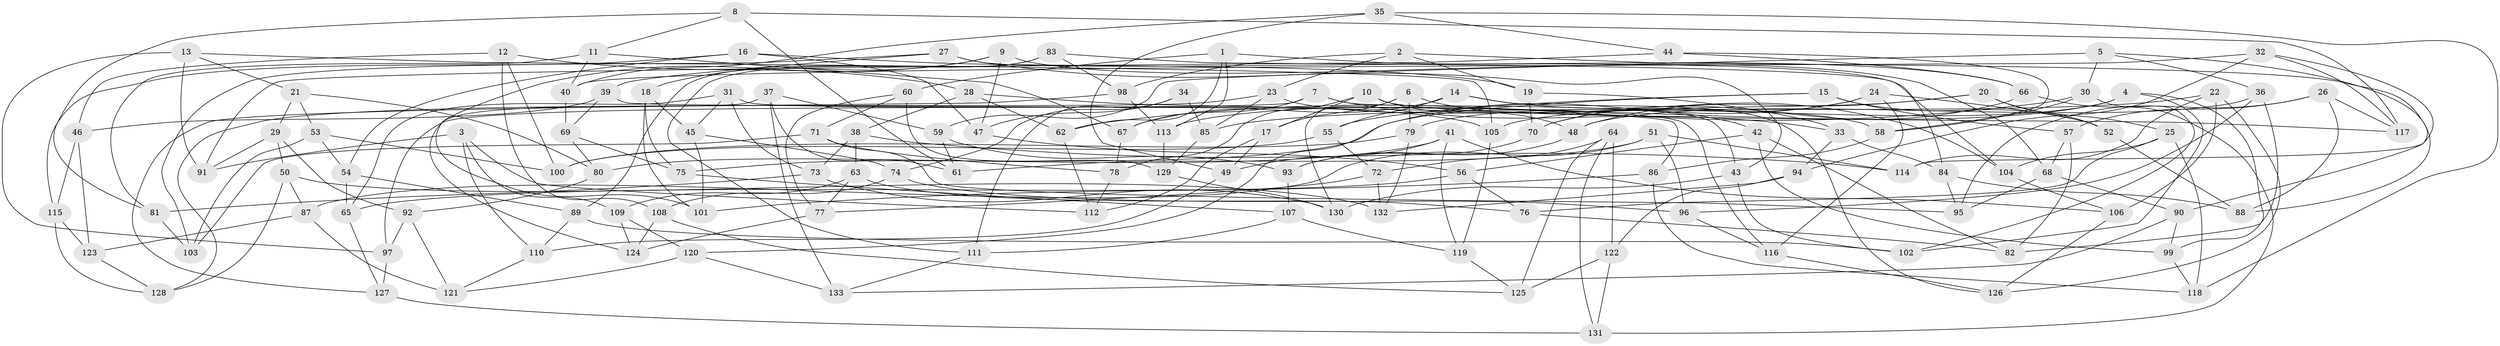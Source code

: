 // Generated by graph-tools (version 1.1) at 2025/26/03/09/25 03:26:54]
// undirected, 133 vertices, 266 edges
graph export_dot {
graph [start="1"]
  node [color=gray90,style=filled];
  1;
  2;
  3;
  4;
  5;
  6;
  7;
  8;
  9;
  10;
  11;
  12;
  13;
  14;
  15;
  16;
  17;
  18;
  19;
  20;
  21;
  22;
  23;
  24;
  25;
  26;
  27;
  28;
  29;
  30;
  31;
  32;
  33;
  34;
  35;
  36;
  37;
  38;
  39;
  40;
  41;
  42;
  43;
  44;
  45;
  46;
  47;
  48;
  49;
  50;
  51;
  52;
  53;
  54;
  55;
  56;
  57;
  58;
  59;
  60;
  61;
  62;
  63;
  64;
  65;
  66;
  67;
  68;
  69;
  70;
  71;
  72;
  73;
  74;
  75;
  76;
  77;
  78;
  79;
  80;
  81;
  82;
  83;
  84;
  85;
  86;
  87;
  88;
  89;
  90;
  91;
  92;
  93;
  94;
  95;
  96;
  97;
  98;
  99;
  100;
  101;
  102;
  103;
  104;
  105;
  106;
  107;
  108;
  109;
  110;
  111;
  112;
  113;
  114;
  115;
  116;
  117;
  118;
  119;
  120;
  121;
  122;
  123;
  124;
  125;
  126;
  127;
  128;
  129;
  130;
  131;
  132;
  133;
  1 -- 66;
  1 -- 62;
  1 -- 60;
  1 -- 113;
  2 -- 98;
  2 -- 19;
  2 -- 23;
  2 -- 88;
  3 -- 91;
  3 -- 109;
  3 -- 112;
  3 -- 110;
  4 -- 99;
  4 -- 113;
  4 -- 79;
  4 -- 102;
  5 -- 36;
  5 -- 90;
  5 -- 30;
  5 -- 59;
  6 -- 130;
  6 -- 79;
  6 -- 17;
  6 -- 42;
  7 -- 67;
  7 -- 97;
  7 -- 43;
  7 -- 33;
  8 -- 81;
  8 -- 117;
  8 -- 61;
  8 -- 11;
  9 -- 47;
  9 -- 18;
  9 -- 68;
  9 -- 101;
  10 -- 117;
  10 -- 48;
  10 -- 17;
  10 -- 78;
  11 -- 40;
  11 -- 67;
  11 -- 81;
  12 -- 28;
  12 -- 100;
  12 -- 46;
  12 -- 108;
  13 -- 97;
  13 -- 105;
  13 -- 21;
  13 -- 91;
  14 -- 104;
  14 -- 126;
  14 -- 67;
  14 -- 55;
  15 -- 55;
  15 -- 57;
  15 -- 120;
  15 -- 52;
  16 -- 47;
  16 -- 115;
  16 -- 54;
  16 -- 19;
  17 -- 49;
  17 -- 112;
  18 -- 101;
  18 -- 75;
  18 -- 45;
  19 -- 70;
  19 -- 33;
  20 -- 52;
  20 -- 48;
  20 -- 105;
  20 -- 25;
  21 -- 29;
  21 -- 53;
  21 -- 80;
  22 -- 126;
  22 -- 114;
  22 -- 85;
  22 -- 106;
  23 -- 58;
  23 -- 128;
  23 -- 85;
  24 -- 116;
  24 -- 52;
  24 -- 75;
  24 -- 70;
  25 -- 104;
  25 -- 76;
  25 -- 118;
  26 -- 88;
  26 -- 57;
  26 -- 95;
  26 -- 117;
  27 -- 43;
  27 -- 39;
  27 -- 103;
  27 -- 104;
  28 -- 105;
  28 -- 38;
  28 -- 62;
  29 -- 50;
  29 -- 92;
  29 -- 91;
  30 -- 62;
  30 -- 58;
  30 -- 102;
  31 -- 73;
  31 -- 65;
  31 -- 45;
  31 -- 116;
  32 -- 40;
  32 -- 94;
  32 -- 114;
  32 -- 117;
  33 -- 94;
  33 -- 84;
  34 -- 74;
  34 -- 47;
  34 -- 111;
  34 -- 85;
  35 -- 40;
  35 -- 49;
  35 -- 44;
  35 -- 118;
  36 -- 48;
  36 -- 82;
  36 -- 96;
  37 -- 61;
  37 -- 133;
  37 -- 59;
  37 -- 124;
  38 -- 73;
  38 -- 63;
  38 -- 114;
  39 -- 69;
  39 -- 86;
  39 -- 46;
  40 -- 69;
  41 -- 49;
  41 -- 80;
  41 -- 119;
  41 -- 106;
  42 -- 82;
  42 -- 99;
  42 -- 56;
  43 -- 130;
  43 -- 102;
  44 -- 66;
  44 -- 91;
  44 -- 58;
  45 -- 101;
  45 -- 74;
  46 -- 115;
  46 -- 123;
  47 -- 56;
  48 -- 93;
  49 -- 110;
  50 -- 132;
  50 -- 128;
  50 -- 87;
  51 -- 61;
  51 -- 96;
  51 -- 114;
  51 -- 87;
  52 -- 88;
  53 -- 54;
  53 -- 103;
  53 -- 100;
  54 -- 65;
  54 -- 89;
  55 -- 72;
  55 -- 100;
  56 -- 65;
  56 -- 76;
  57 -- 82;
  57 -- 68;
  58 -- 86;
  59 -- 61;
  59 -- 93;
  60 -- 129;
  60 -- 71;
  60 -- 77;
  62 -- 112;
  63 -- 109;
  63 -- 76;
  63 -- 77;
  64 -- 125;
  64 -- 72;
  64 -- 122;
  64 -- 131;
  65 -- 127;
  66 -- 70;
  66 -- 131;
  67 -- 78;
  68 -- 95;
  68 -- 90;
  69 -- 75;
  69 -- 80;
  70 -- 93;
  71 -- 95;
  71 -- 103;
  71 -- 78;
  72 -- 132;
  72 -- 77;
  73 -- 130;
  73 -- 81;
  74 -- 108;
  74 -- 96;
  75 -- 107;
  76 -- 82;
  77 -- 124;
  78 -- 112;
  79 -- 132;
  79 -- 100;
  80 -- 92;
  81 -- 103;
  83 -- 111;
  83 -- 84;
  83 -- 98;
  83 -- 89;
  84 -- 88;
  84 -- 95;
  85 -- 129;
  86 -- 101;
  86 -- 118;
  87 -- 121;
  87 -- 123;
  89 -- 110;
  89 -- 102;
  90 -- 133;
  90 -- 99;
  92 -- 97;
  92 -- 121;
  93 -- 107;
  94 -- 132;
  94 -- 122;
  96 -- 116;
  97 -- 127;
  98 -- 113;
  98 -- 127;
  99 -- 118;
  104 -- 106;
  105 -- 119;
  106 -- 126;
  107 -- 119;
  107 -- 111;
  108 -- 125;
  108 -- 124;
  109 -- 120;
  109 -- 124;
  110 -- 121;
  111 -- 133;
  113 -- 129;
  115 -- 123;
  115 -- 128;
  116 -- 126;
  119 -- 125;
  120 -- 121;
  120 -- 133;
  122 -- 125;
  122 -- 131;
  123 -- 128;
  127 -- 131;
  129 -- 130;
}
